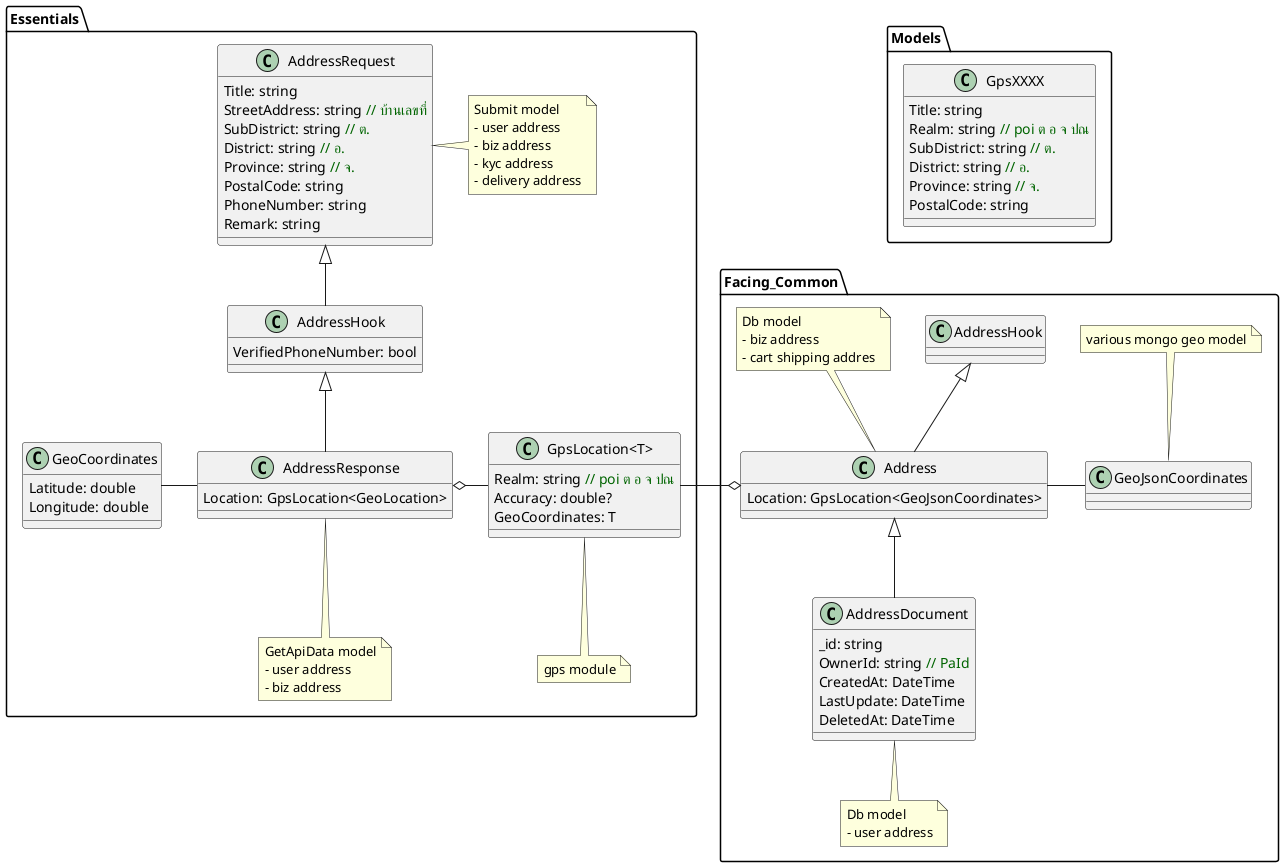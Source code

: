 @startuml

!define COMMENT(x) <color:darkgreen>x</color>

package Essentials {
    class AddressRequest {
        Title: string
        StreetAddress: string COMMENT(// บ้านเลขที่)
        SubDistrict: string COMMENT(// ต.)
        District: string COMMENT(// อ.)
        Province: string COMMENT(// จ.)
        PostalCode: string
        PhoneNumber: string
        Remark: string
    }
    note right of AddressRequest
    Submit model
    - user address
    - biz address
    - kyc address
    - delivery address
    end note

    class AddressHook extends AddressRequest {
        VerifiedPhoneNumber: bool
    }

    class "GpsLocation<T>" {
        Realm: string COMMENT(// poi ต อ จ ปณ)
        Accuracy: double?
        GeoCoordinates: T
    }
    note bottom of "GpsLocation<T>"
    gps module
    end note

    class AddressResponse extends AddressHook {
        Location: GpsLocation<GeoLocation>
    }
    note bottom of AddressResponse
    GetApiData model
    - user address
    - biz address
    end note
    AddressResponse o-r- "GpsLocation<T>"

    class GeoCoordinates {
        Latitude: double
        Longitude: double
    }
    AddressResponse -l- GeoCoordinates
}

package Facing_Common {
    class Address extends AddressHook {
        Location: GpsLocation<GeoJsonCoordinates>
    }
    note top of Address
    Db model
    - biz address
    - cart shipping addres
    end note

    class AddressDocument extends Address {
        _id: string
        OwnerId: string COMMENT(// PaId)
        CreatedAt: DateTime
        LastUpdate: DateTime
        DeletedAt: DateTime
    }
    note bottom of AddressDocument
    Db model
    - user address
    end note
    Address o-r- "GpsLocation<T>"

    class GeoJsonCoordinates {}
    note top of GeoJsonCoordinates
    various mongo geo model
    end note
    Address -r- GeoJsonCoordinates
}

class Models.GpsXXXX {
    Title: string
    Realm: string COMMENT(// poi ต อ จ ปณ)
    SubDistrict: string COMMENT(// ต.)
    District: string COMMENT(// อ.)
    Province: string COMMENT(// จ.)
    PostalCode: string
}
@enduml